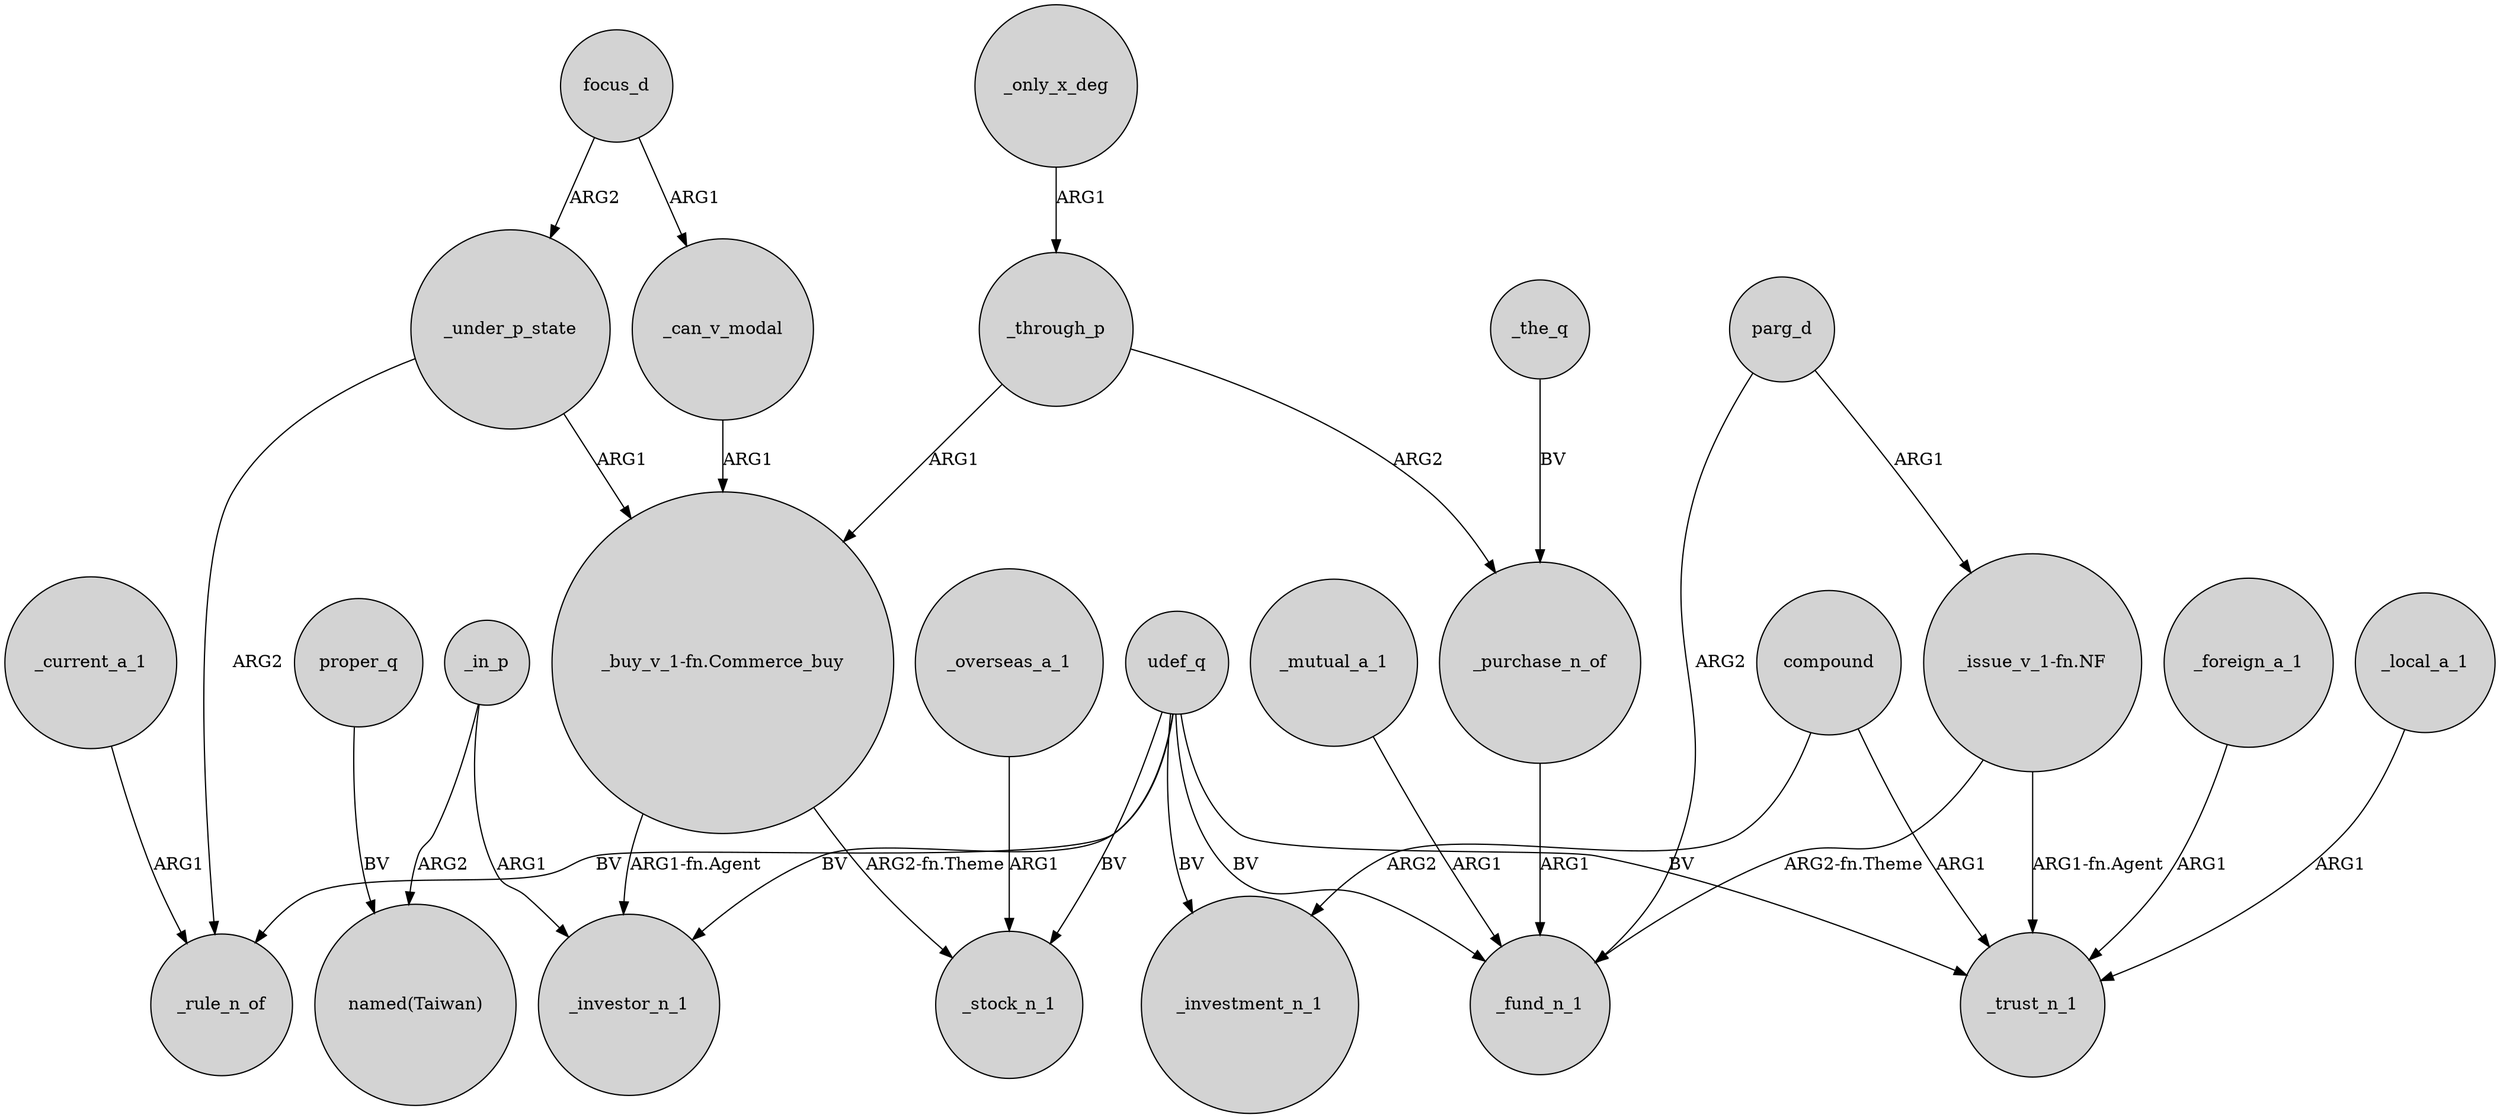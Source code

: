digraph {
	node [shape=circle style=filled]
	udef_q -> _rule_n_of [label=BV]
	_under_p_state -> _rule_n_of [label=ARG2]
	_in_p -> _investor_n_1 [label=ARG1]
	_can_v_modal -> "_buy_v_1-fn.Commerce_buy" [label=ARG1]
	udef_q -> _investor_n_1 [label=BV]
	_mutual_a_1 -> _fund_n_1 [label=ARG1]
	_through_p -> "_buy_v_1-fn.Commerce_buy" [label=ARG1]
	compound -> _investment_n_1 [label=ARG2]
	_overseas_a_1 -> _stock_n_1 [label=ARG1]
	parg_d -> _fund_n_1 [label=ARG2]
	_under_p_state -> "_buy_v_1-fn.Commerce_buy" [label=ARG1]
	"_issue_v_1-fn.NF" -> _trust_n_1 [label="ARG1-fn.Agent"]
	udef_q -> _trust_n_1 [label=BV]
	parg_d -> "_issue_v_1-fn.NF" [label=ARG1]
	udef_q -> _stock_n_1 [label=BV]
	"_buy_v_1-fn.Commerce_buy" -> _investor_n_1 [label="ARG1-fn.Agent"]
	_purchase_n_of -> _fund_n_1 [label=ARG1]
	_local_a_1 -> _trust_n_1 [label=ARG1]
	compound -> _trust_n_1 [label=ARG1]
	_only_x_deg -> _through_p [label=ARG1]
	udef_q -> _fund_n_1 [label=BV]
	_through_p -> _purchase_n_of [label=ARG2]
	_foreign_a_1 -> _trust_n_1 [label=ARG1]
	udef_q -> _investment_n_1 [label=BV]
	_current_a_1 -> _rule_n_of [label=ARG1]
	proper_q -> "named(Taiwan)" [label=BV]
	focus_d -> _can_v_modal [label=ARG1]
	_the_q -> _purchase_n_of [label=BV]
	"_buy_v_1-fn.Commerce_buy" -> _stock_n_1 [label="ARG2-fn.Theme"]
	"_issue_v_1-fn.NF" -> _fund_n_1 [label="ARG2-fn.Theme"]
	focus_d -> _under_p_state [label=ARG2]
	_in_p -> "named(Taiwan)" [label=ARG2]
}
